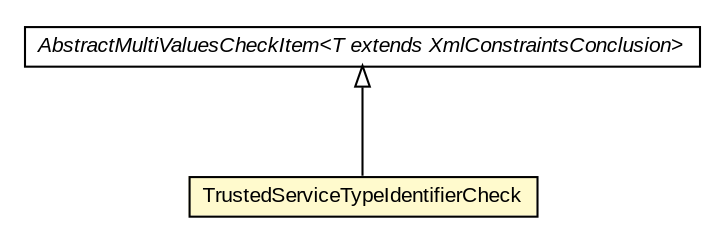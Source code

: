 #!/usr/local/bin/dot
#
# Class diagram 
# Generated by UMLGraph version R5_6-24-gf6e263 (http://www.umlgraph.org/)
#

digraph G {
	edge [fontname="arial",fontsize=10,labelfontname="arial",labelfontsize=10];
	node [fontname="arial",fontsize=10,shape=plaintext];
	nodesep=0.25;
	ranksep=0.5;
	// eu.europa.esig.dss.validation.process.bbb.AbstractMultiValuesCheckItem<T extends eu.europa.esig.dss.jaxb.detailedreport.XmlConstraintsConclusion>
	c745051 [label=<<table title="eu.europa.esig.dss.validation.process.bbb.AbstractMultiValuesCheckItem" border="0" cellborder="1" cellspacing="0" cellpadding="2" port="p" href="../../AbstractMultiValuesCheckItem.html">
		<tr><td><table border="0" cellspacing="0" cellpadding="1">
<tr><td align="center" balign="center"><font face="arial italic"> AbstractMultiValuesCheckItem&lt;T extends XmlConstraintsConclusion&gt; </font></td></tr>
		</table></td></tr>
		</table>>, URL="../../AbstractMultiValuesCheckItem.html", fontname="arial", fontcolor="black", fontsize=10.0];
	// eu.europa.esig.dss.validation.process.bbb.xcv.checks.TrustedServiceTypeIdentifierCheck
	c745092 [label=<<table title="eu.europa.esig.dss.validation.process.bbb.xcv.checks.TrustedServiceTypeIdentifierCheck" border="0" cellborder="1" cellspacing="0" cellpadding="2" port="p" bgcolor="lemonChiffon" href="./TrustedServiceTypeIdentifierCheck.html">
		<tr><td><table border="0" cellspacing="0" cellpadding="1">
<tr><td align="center" balign="center"> TrustedServiceTypeIdentifierCheck </td></tr>
		</table></td></tr>
		</table>>, URL="./TrustedServiceTypeIdentifierCheck.html", fontname="arial", fontcolor="black", fontsize=10.0];
	//eu.europa.esig.dss.validation.process.bbb.xcv.checks.TrustedServiceTypeIdentifierCheck extends eu.europa.esig.dss.validation.process.bbb.AbstractMultiValuesCheckItem<eu.europa.esig.dss.jaxb.detailedreport.XmlXCV>
	c745051:p -> c745092:p [dir=back,arrowtail=empty];
}


